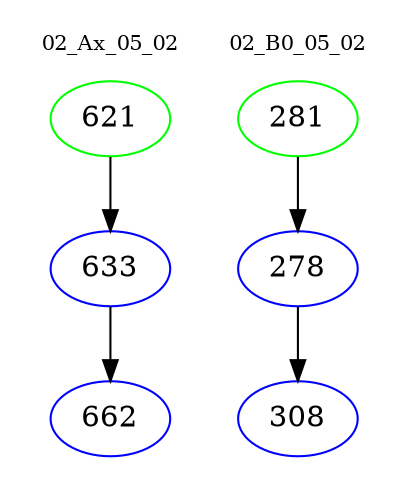 digraph{
subgraph cluster_0 {
color = white
label = "02_Ax_05_02";
fontsize=10;
T0_621 [label="621", color="green"]
T0_621 -> T0_633 [color="black"]
T0_633 [label="633", color="blue"]
T0_633 -> T0_662 [color="black"]
T0_662 [label="662", color="blue"]
}
subgraph cluster_1 {
color = white
label = "02_B0_05_02";
fontsize=10;
T1_281 [label="281", color="green"]
T1_281 -> T1_278 [color="black"]
T1_278 [label="278", color="blue"]
T1_278 -> T1_308 [color="black"]
T1_308 [label="308", color="blue"]
}
}
